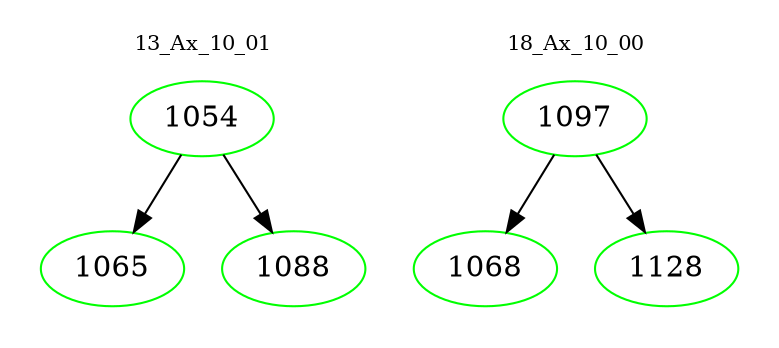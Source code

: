 digraph{
subgraph cluster_0 {
color = white
label = "13_Ax_10_01";
fontsize=10;
T0_1054 [label="1054", color="green"]
T0_1054 -> T0_1065 [color="black"]
T0_1065 [label="1065", color="green"]
T0_1054 -> T0_1088 [color="black"]
T0_1088 [label="1088", color="green"]
}
subgraph cluster_1 {
color = white
label = "18_Ax_10_00";
fontsize=10;
T1_1097 [label="1097", color="green"]
T1_1097 -> T1_1068 [color="black"]
T1_1068 [label="1068", color="green"]
T1_1097 -> T1_1128 [color="black"]
T1_1128 [label="1128", color="green"]
}
}

